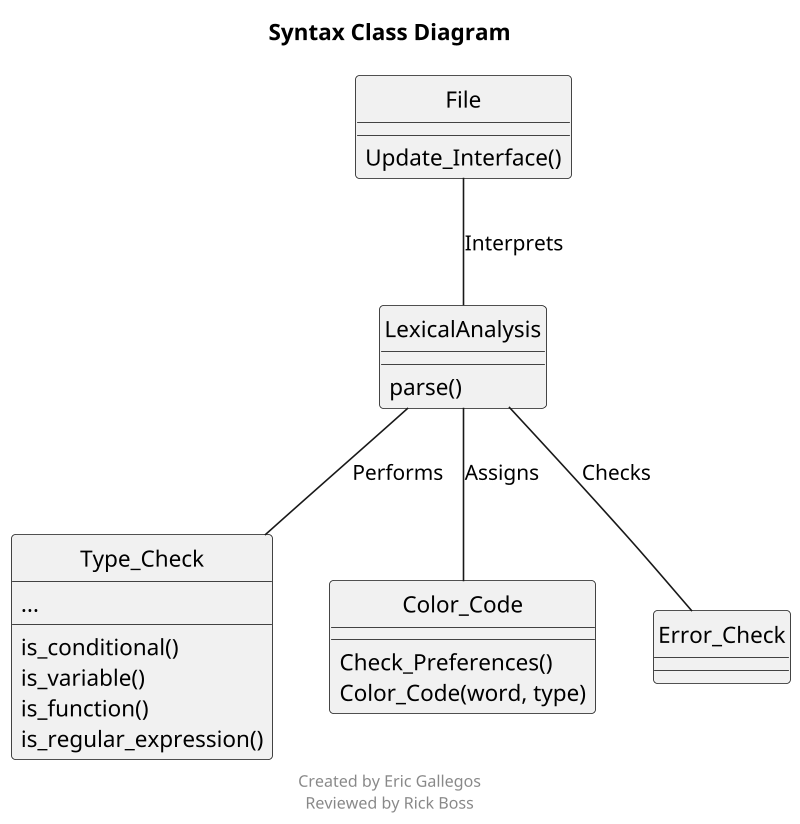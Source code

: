 @startuml
scale 800 width
title Syntax Class Diagram
hide circle
'left to right direction
footer
Created by Eric Gallegos
Reviewed by Rick Boss
endfooter

class File{
Update_Interface()
}

File -- LexicalAnalysis : "Interprets"

class LexicalAnalysis{
parse()
}

class Type_Check{
is_conditional()
is_variable()
is_function()
is_regular_expression()
...
}

class Color_Code{
Check_Preferences()
Color_Code(word, type)
}

LexicalAnalysis -- Type_Check : "Performs"
LexicalAnalysis -- Color_Code : "Assigns"
LexicalAnalysis -- Error_Check : "Checks"

@enduml